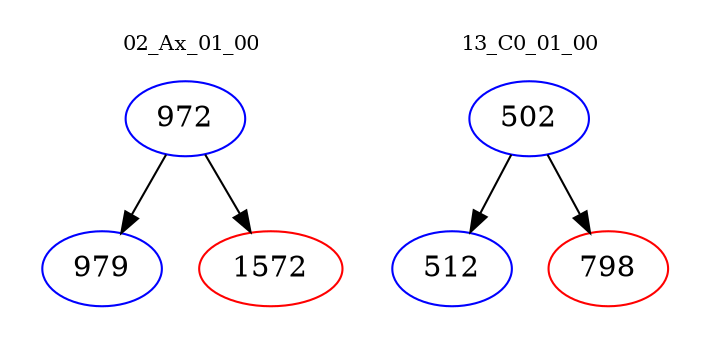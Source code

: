 digraph{
subgraph cluster_0 {
color = white
label = "02_Ax_01_00";
fontsize=10;
T0_972 [label="972", color="blue"]
T0_972 -> T0_979 [color="black"]
T0_979 [label="979", color="blue"]
T0_972 -> T0_1572 [color="black"]
T0_1572 [label="1572", color="red"]
}
subgraph cluster_1 {
color = white
label = "13_C0_01_00";
fontsize=10;
T1_502 [label="502", color="blue"]
T1_502 -> T1_512 [color="black"]
T1_512 [label="512", color="blue"]
T1_502 -> T1_798 [color="black"]
T1_798 [label="798", color="red"]
}
}
